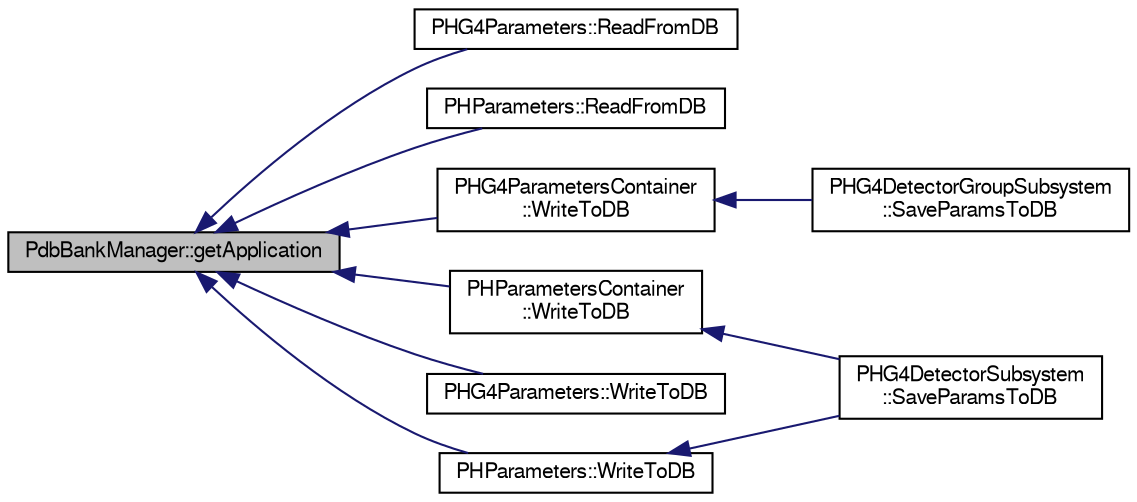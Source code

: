 digraph "PdbBankManager::getApplication"
{
  bgcolor="transparent";
  edge [fontname="FreeSans",fontsize="10",labelfontname="FreeSans",labelfontsize="10"];
  node [fontname="FreeSans",fontsize="10",shape=record];
  rankdir="LR";
  Node1 [label="PdbBankManager::getApplication",height=0.2,width=0.4,color="black", fillcolor="grey75", style="filled" fontcolor="black"];
  Node1 -> Node2 [dir="back",color="midnightblue",fontsize="10",style="solid",fontname="FreeSans"];
  Node2 [label="PHG4Parameters::ReadFromDB",height=0.2,width=0.4,color="black",URL="$da/d29/classPHG4Parameters.html#a3f7147f9619b40dc07a82af6bc8b4c49"];
  Node1 -> Node3 [dir="back",color="midnightblue",fontsize="10",style="solid",fontname="FreeSans"];
  Node3 [label="PHParameters::ReadFromDB",height=0.2,width=0.4,color="black",URL="$dd/dae/classPHParameters.html#ae06773f70afdba382074f991697b4fc9"];
  Node1 -> Node4 [dir="back",color="midnightblue",fontsize="10",style="solid",fontname="FreeSans"];
  Node4 [label="PHParametersContainer\l::WriteToDB",height=0.2,width=0.4,color="black",URL="$d7/d6b/classPHParametersContainer.html#a28e298090d8a42aed01b4d7c533f5f8c"];
  Node4 -> Node5 [dir="back",color="midnightblue",fontsize="10",style="solid",fontname="FreeSans"];
  Node5 [label="PHG4DetectorSubsystem\l::SaveParamsToDB",height=0.2,width=0.4,color="black",URL="$d5/d29/classPHG4DetectorSubsystem.html#aaa04f4a2184f81eba3c3552d1b7061e3"];
  Node1 -> Node6 [dir="back",color="midnightblue",fontsize="10",style="solid",fontname="FreeSans"];
  Node6 [label="PHG4ParametersContainer\l::WriteToDB",height=0.2,width=0.4,color="black",URL="$d5/d5f/classPHG4ParametersContainer.html#a8d722c330ed82059f42d9c234cc1357d"];
  Node6 -> Node7 [dir="back",color="midnightblue",fontsize="10",style="solid",fontname="FreeSans"];
  Node7 [label="PHG4DetectorGroupSubsystem\l::SaveParamsToDB",height=0.2,width=0.4,color="black",URL="$d7/d7f/classPHG4DetectorGroupSubsystem.html#acb9c297af011ced29e7157bcda5d5ef9"];
  Node1 -> Node8 [dir="back",color="midnightblue",fontsize="10",style="solid",fontname="FreeSans"];
  Node8 [label="PHG4Parameters::WriteToDB",height=0.2,width=0.4,color="black",URL="$da/d29/classPHG4Parameters.html#aaf34ed43783c5aeb71ddbe18967b8ad6"];
  Node1 -> Node9 [dir="back",color="midnightblue",fontsize="10",style="solid",fontname="FreeSans"];
  Node9 [label="PHParameters::WriteToDB",height=0.2,width=0.4,color="black",URL="$dd/dae/classPHParameters.html#a733fedd4771b50a2bd09fe49daff1d0a"];
  Node9 -> Node5 [dir="back",color="midnightblue",fontsize="10",style="solid",fontname="FreeSans"];
}
